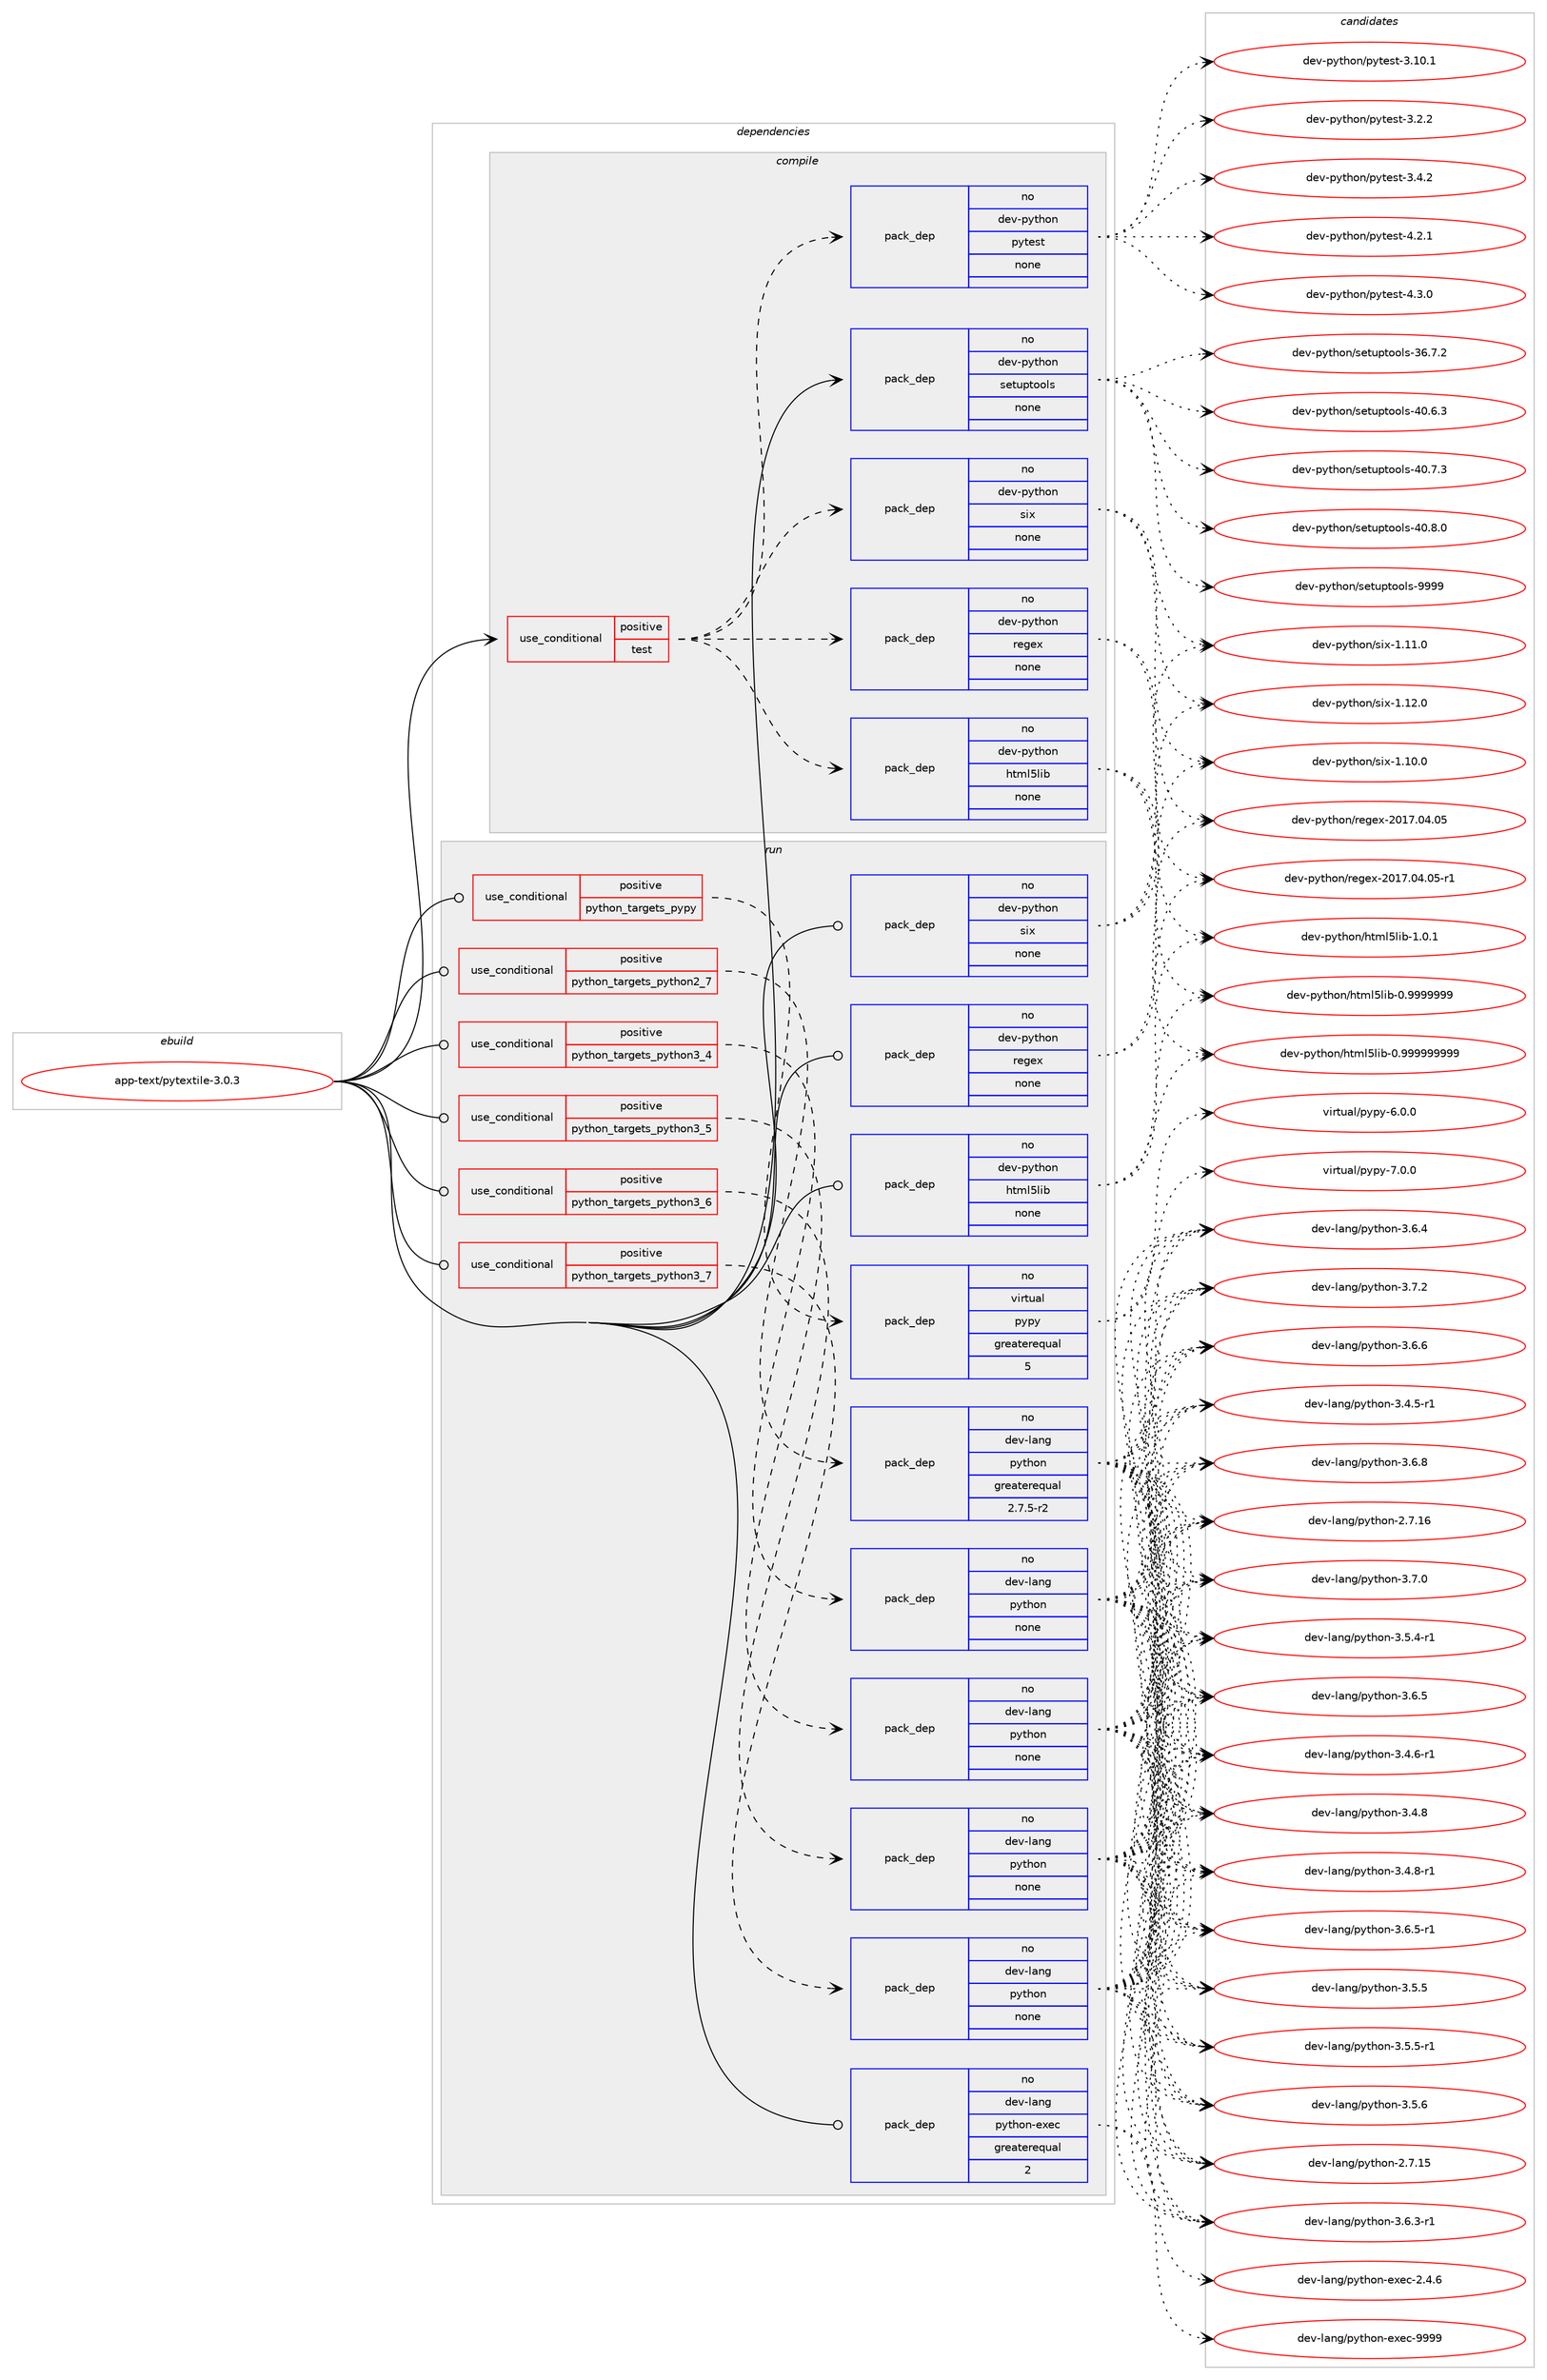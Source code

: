 digraph prolog {

# *************
# Graph options
# *************

newrank=true;
concentrate=true;
compound=true;
graph [rankdir=LR,fontname=Helvetica,fontsize=10,ranksep=1.5];#, ranksep=2.5, nodesep=0.2];
edge  [arrowhead=vee];
node  [fontname=Helvetica,fontsize=10];

# **********
# The ebuild
# **********

subgraph cluster_leftcol {
color=gray;
rank=same;
label=<<i>ebuild</i>>;
id [label="app-text/pytextile-3.0.3", color=red, width=4, href="../app-text/pytextile-3.0.3.svg"];
}

# ****************
# The dependencies
# ****************

subgraph cluster_midcol {
color=gray;
label=<<i>dependencies</i>>;
subgraph cluster_compile {
fillcolor="#eeeeee";
style=filled;
label=<<i>compile</i>>;
subgraph cond355951 {
dependency1311940 [label=<<TABLE BORDER="0" CELLBORDER="1" CELLSPACING="0" CELLPADDING="4"><TR><TD ROWSPAN="3" CELLPADDING="10">use_conditional</TD></TR><TR><TD>positive</TD></TR><TR><TD>test</TD></TR></TABLE>>, shape=none, color=red];
subgraph pack935441 {
dependency1311941 [label=<<TABLE BORDER="0" CELLBORDER="1" CELLSPACING="0" CELLPADDING="4" WIDTH="220"><TR><TD ROWSPAN="6" CELLPADDING="30">pack_dep</TD></TR><TR><TD WIDTH="110">no</TD></TR><TR><TD>dev-python</TD></TR><TR><TD>html5lib</TD></TR><TR><TD>none</TD></TR><TR><TD></TD></TR></TABLE>>, shape=none, color=blue];
}
dependency1311940:e -> dependency1311941:w [weight=20,style="dashed",arrowhead="vee"];
subgraph pack935442 {
dependency1311942 [label=<<TABLE BORDER="0" CELLBORDER="1" CELLSPACING="0" CELLPADDING="4" WIDTH="220"><TR><TD ROWSPAN="6" CELLPADDING="30">pack_dep</TD></TR><TR><TD WIDTH="110">no</TD></TR><TR><TD>dev-python</TD></TR><TR><TD>regex</TD></TR><TR><TD>none</TD></TR><TR><TD></TD></TR></TABLE>>, shape=none, color=blue];
}
dependency1311940:e -> dependency1311942:w [weight=20,style="dashed",arrowhead="vee"];
subgraph pack935443 {
dependency1311943 [label=<<TABLE BORDER="0" CELLBORDER="1" CELLSPACING="0" CELLPADDING="4" WIDTH="220"><TR><TD ROWSPAN="6" CELLPADDING="30">pack_dep</TD></TR><TR><TD WIDTH="110">no</TD></TR><TR><TD>dev-python</TD></TR><TR><TD>six</TD></TR><TR><TD>none</TD></TR><TR><TD></TD></TR></TABLE>>, shape=none, color=blue];
}
dependency1311940:e -> dependency1311943:w [weight=20,style="dashed",arrowhead="vee"];
subgraph pack935444 {
dependency1311944 [label=<<TABLE BORDER="0" CELLBORDER="1" CELLSPACING="0" CELLPADDING="4" WIDTH="220"><TR><TD ROWSPAN="6" CELLPADDING="30">pack_dep</TD></TR><TR><TD WIDTH="110">no</TD></TR><TR><TD>dev-python</TD></TR><TR><TD>pytest</TD></TR><TR><TD>none</TD></TR><TR><TD></TD></TR></TABLE>>, shape=none, color=blue];
}
dependency1311940:e -> dependency1311944:w [weight=20,style="dashed",arrowhead="vee"];
}
id:e -> dependency1311940:w [weight=20,style="solid",arrowhead="vee"];
subgraph pack935445 {
dependency1311945 [label=<<TABLE BORDER="0" CELLBORDER="1" CELLSPACING="0" CELLPADDING="4" WIDTH="220"><TR><TD ROWSPAN="6" CELLPADDING="30">pack_dep</TD></TR><TR><TD WIDTH="110">no</TD></TR><TR><TD>dev-python</TD></TR><TR><TD>setuptools</TD></TR><TR><TD>none</TD></TR><TR><TD></TD></TR></TABLE>>, shape=none, color=blue];
}
id:e -> dependency1311945:w [weight=20,style="solid",arrowhead="vee"];
}
subgraph cluster_compileandrun {
fillcolor="#eeeeee";
style=filled;
label=<<i>compile and run</i>>;
}
subgraph cluster_run {
fillcolor="#eeeeee";
style=filled;
label=<<i>run</i>>;
subgraph cond355952 {
dependency1311946 [label=<<TABLE BORDER="0" CELLBORDER="1" CELLSPACING="0" CELLPADDING="4"><TR><TD ROWSPAN="3" CELLPADDING="10">use_conditional</TD></TR><TR><TD>positive</TD></TR><TR><TD>python_targets_pypy</TD></TR></TABLE>>, shape=none, color=red];
subgraph pack935446 {
dependency1311947 [label=<<TABLE BORDER="0" CELLBORDER="1" CELLSPACING="0" CELLPADDING="4" WIDTH="220"><TR><TD ROWSPAN="6" CELLPADDING="30">pack_dep</TD></TR><TR><TD WIDTH="110">no</TD></TR><TR><TD>virtual</TD></TR><TR><TD>pypy</TD></TR><TR><TD>greaterequal</TD></TR><TR><TD>5</TD></TR></TABLE>>, shape=none, color=blue];
}
dependency1311946:e -> dependency1311947:w [weight=20,style="dashed",arrowhead="vee"];
}
id:e -> dependency1311946:w [weight=20,style="solid",arrowhead="odot"];
subgraph cond355953 {
dependency1311948 [label=<<TABLE BORDER="0" CELLBORDER="1" CELLSPACING="0" CELLPADDING="4"><TR><TD ROWSPAN="3" CELLPADDING="10">use_conditional</TD></TR><TR><TD>positive</TD></TR><TR><TD>python_targets_python2_7</TD></TR></TABLE>>, shape=none, color=red];
subgraph pack935447 {
dependency1311949 [label=<<TABLE BORDER="0" CELLBORDER="1" CELLSPACING="0" CELLPADDING="4" WIDTH="220"><TR><TD ROWSPAN="6" CELLPADDING="30">pack_dep</TD></TR><TR><TD WIDTH="110">no</TD></TR><TR><TD>dev-lang</TD></TR><TR><TD>python</TD></TR><TR><TD>greaterequal</TD></TR><TR><TD>2.7.5-r2</TD></TR></TABLE>>, shape=none, color=blue];
}
dependency1311948:e -> dependency1311949:w [weight=20,style="dashed",arrowhead="vee"];
}
id:e -> dependency1311948:w [weight=20,style="solid",arrowhead="odot"];
subgraph cond355954 {
dependency1311950 [label=<<TABLE BORDER="0" CELLBORDER="1" CELLSPACING="0" CELLPADDING="4"><TR><TD ROWSPAN="3" CELLPADDING="10">use_conditional</TD></TR><TR><TD>positive</TD></TR><TR><TD>python_targets_python3_4</TD></TR></TABLE>>, shape=none, color=red];
subgraph pack935448 {
dependency1311951 [label=<<TABLE BORDER="0" CELLBORDER="1" CELLSPACING="0" CELLPADDING="4" WIDTH="220"><TR><TD ROWSPAN="6" CELLPADDING="30">pack_dep</TD></TR><TR><TD WIDTH="110">no</TD></TR><TR><TD>dev-lang</TD></TR><TR><TD>python</TD></TR><TR><TD>none</TD></TR><TR><TD></TD></TR></TABLE>>, shape=none, color=blue];
}
dependency1311950:e -> dependency1311951:w [weight=20,style="dashed",arrowhead="vee"];
}
id:e -> dependency1311950:w [weight=20,style="solid",arrowhead="odot"];
subgraph cond355955 {
dependency1311952 [label=<<TABLE BORDER="0" CELLBORDER="1" CELLSPACING="0" CELLPADDING="4"><TR><TD ROWSPAN="3" CELLPADDING="10">use_conditional</TD></TR><TR><TD>positive</TD></TR><TR><TD>python_targets_python3_5</TD></TR></TABLE>>, shape=none, color=red];
subgraph pack935449 {
dependency1311953 [label=<<TABLE BORDER="0" CELLBORDER="1" CELLSPACING="0" CELLPADDING="4" WIDTH="220"><TR><TD ROWSPAN="6" CELLPADDING="30">pack_dep</TD></TR><TR><TD WIDTH="110">no</TD></TR><TR><TD>dev-lang</TD></TR><TR><TD>python</TD></TR><TR><TD>none</TD></TR><TR><TD></TD></TR></TABLE>>, shape=none, color=blue];
}
dependency1311952:e -> dependency1311953:w [weight=20,style="dashed",arrowhead="vee"];
}
id:e -> dependency1311952:w [weight=20,style="solid",arrowhead="odot"];
subgraph cond355956 {
dependency1311954 [label=<<TABLE BORDER="0" CELLBORDER="1" CELLSPACING="0" CELLPADDING="4"><TR><TD ROWSPAN="3" CELLPADDING="10">use_conditional</TD></TR><TR><TD>positive</TD></TR><TR><TD>python_targets_python3_6</TD></TR></TABLE>>, shape=none, color=red];
subgraph pack935450 {
dependency1311955 [label=<<TABLE BORDER="0" CELLBORDER="1" CELLSPACING="0" CELLPADDING="4" WIDTH="220"><TR><TD ROWSPAN="6" CELLPADDING="30">pack_dep</TD></TR><TR><TD WIDTH="110">no</TD></TR><TR><TD>dev-lang</TD></TR><TR><TD>python</TD></TR><TR><TD>none</TD></TR><TR><TD></TD></TR></TABLE>>, shape=none, color=blue];
}
dependency1311954:e -> dependency1311955:w [weight=20,style="dashed",arrowhead="vee"];
}
id:e -> dependency1311954:w [weight=20,style="solid",arrowhead="odot"];
subgraph cond355957 {
dependency1311956 [label=<<TABLE BORDER="0" CELLBORDER="1" CELLSPACING="0" CELLPADDING="4"><TR><TD ROWSPAN="3" CELLPADDING="10">use_conditional</TD></TR><TR><TD>positive</TD></TR><TR><TD>python_targets_python3_7</TD></TR></TABLE>>, shape=none, color=red];
subgraph pack935451 {
dependency1311957 [label=<<TABLE BORDER="0" CELLBORDER="1" CELLSPACING="0" CELLPADDING="4" WIDTH="220"><TR><TD ROWSPAN="6" CELLPADDING="30">pack_dep</TD></TR><TR><TD WIDTH="110">no</TD></TR><TR><TD>dev-lang</TD></TR><TR><TD>python</TD></TR><TR><TD>none</TD></TR><TR><TD></TD></TR></TABLE>>, shape=none, color=blue];
}
dependency1311956:e -> dependency1311957:w [weight=20,style="dashed",arrowhead="vee"];
}
id:e -> dependency1311956:w [weight=20,style="solid",arrowhead="odot"];
subgraph pack935452 {
dependency1311958 [label=<<TABLE BORDER="0" CELLBORDER="1" CELLSPACING="0" CELLPADDING="4" WIDTH="220"><TR><TD ROWSPAN="6" CELLPADDING="30">pack_dep</TD></TR><TR><TD WIDTH="110">no</TD></TR><TR><TD>dev-lang</TD></TR><TR><TD>python-exec</TD></TR><TR><TD>greaterequal</TD></TR><TR><TD>2</TD></TR></TABLE>>, shape=none, color=blue];
}
id:e -> dependency1311958:w [weight=20,style="solid",arrowhead="odot"];
subgraph pack935453 {
dependency1311959 [label=<<TABLE BORDER="0" CELLBORDER="1" CELLSPACING="0" CELLPADDING="4" WIDTH="220"><TR><TD ROWSPAN="6" CELLPADDING="30">pack_dep</TD></TR><TR><TD WIDTH="110">no</TD></TR><TR><TD>dev-python</TD></TR><TR><TD>html5lib</TD></TR><TR><TD>none</TD></TR><TR><TD></TD></TR></TABLE>>, shape=none, color=blue];
}
id:e -> dependency1311959:w [weight=20,style="solid",arrowhead="odot"];
subgraph pack935454 {
dependency1311960 [label=<<TABLE BORDER="0" CELLBORDER="1" CELLSPACING="0" CELLPADDING="4" WIDTH="220"><TR><TD ROWSPAN="6" CELLPADDING="30">pack_dep</TD></TR><TR><TD WIDTH="110">no</TD></TR><TR><TD>dev-python</TD></TR><TR><TD>regex</TD></TR><TR><TD>none</TD></TR><TR><TD></TD></TR></TABLE>>, shape=none, color=blue];
}
id:e -> dependency1311960:w [weight=20,style="solid",arrowhead="odot"];
subgraph pack935455 {
dependency1311961 [label=<<TABLE BORDER="0" CELLBORDER="1" CELLSPACING="0" CELLPADDING="4" WIDTH="220"><TR><TD ROWSPAN="6" CELLPADDING="30">pack_dep</TD></TR><TR><TD WIDTH="110">no</TD></TR><TR><TD>dev-python</TD></TR><TR><TD>six</TD></TR><TR><TD>none</TD></TR><TR><TD></TD></TR></TABLE>>, shape=none, color=blue];
}
id:e -> dependency1311961:w [weight=20,style="solid",arrowhead="odot"];
}
}

# **************
# The candidates
# **************

subgraph cluster_choices {
rank=same;
color=gray;
label=<<i>candidates</i>>;

subgraph choice935441 {
color=black;
nodesep=1;
choice1001011184511212111610411111047104116109108531081059845484657575757575757 [label="dev-python/html5lib-0.9999999", color=red, width=4,href="../dev-python/html5lib-0.9999999.svg"];
choice10010111845112121116104111110471041161091085310810598454846575757575757575757 [label="dev-python/html5lib-0.999999999", color=red, width=4,href="../dev-python/html5lib-0.999999999.svg"];
choice10010111845112121116104111110471041161091085310810598454946484649 [label="dev-python/html5lib-1.0.1", color=red, width=4,href="../dev-python/html5lib-1.0.1.svg"];
dependency1311941:e -> choice1001011184511212111610411111047104116109108531081059845484657575757575757:w [style=dotted,weight="100"];
dependency1311941:e -> choice10010111845112121116104111110471041161091085310810598454846575757575757575757:w [style=dotted,weight="100"];
dependency1311941:e -> choice10010111845112121116104111110471041161091085310810598454946484649:w [style=dotted,weight="100"];
}
subgraph choice935442 {
color=black;
nodesep=1;
choice10010111845112121116104111110471141011031011204550484955464852464853 [label="dev-python/regex-2017.04.05", color=red, width=4,href="../dev-python/regex-2017.04.05.svg"];
choice100101118451121211161041111104711410110310112045504849554648524648534511449 [label="dev-python/regex-2017.04.05-r1", color=red, width=4,href="../dev-python/regex-2017.04.05-r1.svg"];
dependency1311942:e -> choice10010111845112121116104111110471141011031011204550484955464852464853:w [style=dotted,weight="100"];
dependency1311942:e -> choice100101118451121211161041111104711410110310112045504849554648524648534511449:w [style=dotted,weight="100"];
}
subgraph choice935443 {
color=black;
nodesep=1;
choice100101118451121211161041111104711510512045494649484648 [label="dev-python/six-1.10.0", color=red, width=4,href="../dev-python/six-1.10.0.svg"];
choice100101118451121211161041111104711510512045494649494648 [label="dev-python/six-1.11.0", color=red, width=4,href="../dev-python/six-1.11.0.svg"];
choice100101118451121211161041111104711510512045494649504648 [label="dev-python/six-1.12.0", color=red, width=4,href="../dev-python/six-1.12.0.svg"];
dependency1311943:e -> choice100101118451121211161041111104711510512045494649484648:w [style=dotted,weight="100"];
dependency1311943:e -> choice100101118451121211161041111104711510512045494649494648:w [style=dotted,weight="100"];
dependency1311943:e -> choice100101118451121211161041111104711510512045494649504648:w [style=dotted,weight="100"];
}
subgraph choice935444 {
color=black;
nodesep=1;
choice100101118451121211161041111104711212111610111511645514649484649 [label="dev-python/pytest-3.10.1", color=red, width=4,href="../dev-python/pytest-3.10.1.svg"];
choice1001011184511212111610411111047112121116101115116455146504650 [label="dev-python/pytest-3.2.2", color=red, width=4,href="../dev-python/pytest-3.2.2.svg"];
choice1001011184511212111610411111047112121116101115116455146524650 [label="dev-python/pytest-3.4.2", color=red, width=4,href="../dev-python/pytest-3.4.2.svg"];
choice1001011184511212111610411111047112121116101115116455246504649 [label="dev-python/pytest-4.2.1", color=red, width=4,href="../dev-python/pytest-4.2.1.svg"];
choice1001011184511212111610411111047112121116101115116455246514648 [label="dev-python/pytest-4.3.0", color=red, width=4,href="../dev-python/pytest-4.3.0.svg"];
dependency1311944:e -> choice100101118451121211161041111104711212111610111511645514649484649:w [style=dotted,weight="100"];
dependency1311944:e -> choice1001011184511212111610411111047112121116101115116455146504650:w [style=dotted,weight="100"];
dependency1311944:e -> choice1001011184511212111610411111047112121116101115116455146524650:w [style=dotted,weight="100"];
dependency1311944:e -> choice1001011184511212111610411111047112121116101115116455246504649:w [style=dotted,weight="100"];
dependency1311944:e -> choice1001011184511212111610411111047112121116101115116455246514648:w [style=dotted,weight="100"];
}
subgraph choice935445 {
color=black;
nodesep=1;
choice100101118451121211161041111104711510111611711211611111110811545515446554650 [label="dev-python/setuptools-36.7.2", color=red, width=4,href="../dev-python/setuptools-36.7.2.svg"];
choice100101118451121211161041111104711510111611711211611111110811545524846544651 [label="dev-python/setuptools-40.6.3", color=red, width=4,href="../dev-python/setuptools-40.6.3.svg"];
choice100101118451121211161041111104711510111611711211611111110811545524846554651 [label="dev-python/setuptools-40.7.3", color=red, width=4,href="../dev-python/setuptools-40.7.3.svg"];
choice100101118451121211161041111104711510111611711211611111110811545524846564648 [label="dev-python/setuptools-40.8.0", color=red, width=4,href="../dev-python/setuptools-40.8.0.svg"];
choice10010111845112121116104111110471151011161171121161111111081154557575757 [label="dev-python/setuptools-9999", color=red, width=4,href="../dev-python/setuptools-9999.svg"];
dependency1311945:e -> choice100101118451121211161041111104711510111611711211611111110811545515446554650:w [style=dotted,weight="100"];
dependency1311945:e -> choice100101118451121211161041111104711510111611711211611111110811545524846544651:w [style=dotted,weight="100"];
dependency1311945:e -> choice100101118451121211161041111104711510111611711211611111110811545524846554651:w [style=dotted,weight="100"];
dependency1311945:e -> choice100101118451121211161041111104711510111611711211611111110811545524846564648:w [style=dotted,weight="100"];
dependency1311945:e -> choice10010111845112121116104111110471151011161171121161111111081154557575757:w [style=dotted,weight="100"];
}
subgraph choice935446 {
color=black;
nodesep=1;
choice1181051141161179710847112121112121455446484648 [label="virtual/pypy-6.0.0", color=red, width=4,href="../virtual/pypy-6.0.0.svg"];
choice1181051141161179710847112121112121455546484648 [label="virtual/pypy-7.0.0", color=red, width=4,href="../virtual/pypy-7.0.0.svg"];
dependency1311947:e -> choice1181051141161179710847112121112121455446484648:w [style=dotted,weight="100"];
dependency1311947:e -> choice1181051141161179710847112121112121455546484648:w [style=dotted,weight="100"];
}
subgraph choice935447 {
color=black;
nodesep=1;
choice10010111845108971101034711212111610411111045504655464953 [label="dev-lang/python-2.7.15", color=red, width=4,href="../dev-lang/python-2.7.15.svg"];
choice10010111845108971101034711212111610411111045504655464954 [label="dev-lang/python-2.7.16", color=red, width=4,href="../dev-lang/python-2.7.16.svg"];
choice1001011184510897110103471121211161041111104551465246534511449 [label="dev-lang/python-3.4.5-r1", color=red, width=4,href="../dev-lang/python-3.4.5-r1.svg"];
choice1001011184510897110103471121211161041111104551465246544511449 [label="dev-lang/python-3.4.6-r1", color=red, width=4,href="../dev-lang/python-3.4.6-r1.svg"];
choice100101118451089711010347112121116104111110455146524656 [label="dev-lang/python-3.4.8", color=red, width=4,href="../dev-lang/python-3.4.8.svg"];
choice1001011184510897110103471121211161041111104551465246564511449 [label="dev-lang/python-3.4.8-r1", color=red, width=4,href="../dev-lang/python-3.4.8-r1.svg"];
choice1001011184510897110103471121211161041111104551465346524511449 [label="dev-lang/python-3.5.4-r1", color=red, width=4,href="../dev-lang/python-3.5.4-r1.svg"];
choice100101118451089711010347112121116104111110455146534653 [label="dev-lang/python-3.5.5", color=red, width=4,href="../dev-lang/python-3.5.5.svg"];
choice1001011184510897110103471121211161041111104551465346534511449 [label="dev-lang/python-3.5.5-r1", color=red, width=4,href="../dev-lang/python-3.5.5-r1.svg"];
choice100101118451089711010347112121116104111110455146534654 [label="dev-lang/python-3.5.6", color=red, width=4,href="../dev-lang/python-3.5.6.svg"];
choice1001011184510897110103471121211161041111104551465446514511449 [label="dev-lang/python-3.6.3-r1", color=red, width=4,href="../dev-lang/python-3.6.3-r1.svg"];
choice100101118451089711010347112121116104111110455146544652 [label="dev-lang/python-3.6.4", color=red, width=4,href="../dev-lang/python-3.6.4.svg"];
choice100101118451089711010347112121116104111110455146544653 [label="dev-lang/python-3.6.5", color=red, width=4,href="../dev-lang/python-3.6.5.svg"];
choice1001011184510897110103471121211161041111104551465446534511449 [label="dev-lang/python-3.6.5-r1", color=red, width=4,href="../dev-lang/python-3.6.5-r1.svg"];
choice100101118451089711010347112121116104111110455146544654 [label="dev-lang/python-3.6.6", color=red, width=4,href="../dev-lang/python-3.6.6.svg"];
choice100101118451089711010347112121116104111110455146544656 [label="dev-lang/python-3.6.8", color=red, width=4,href="../dev-lang/python-3.6.8.svg"];
choice100101118451089711010347112121116104111110455146554648 [label="dev-lang/python-3.7.0", color=red, width=4,href="../dev-lang/python-3.7.0.svg"];
choice100101118451089711010347112121116104111110455146554650 [label="dev-lang/python-3.7.2", color=red, width=4,href="../dev-lang/python-3.7.2.svg"];
dependency1311949:e -> choice10010111845108971101034711212111610411111045504655464953:w [style=dotted,weight="100"];
dependency1311949:e -> choice10010111845108971101034711212111610411111045504655464954:w [style=dotted,weight="100"];
dependency1311949:e -> choice1001011184510897110103471121211161041111104551465246534511449:w [style=dotted,weight="100"];
dependency1311949:e -> choice1001011184510897110103471121211161041111104551465246544511449:w [style=dotted,weight="100"];
dependency1311949:e -> choice100101118451089711010347112121116104111110455146524656:w [style=dotted,weight="100"];
dependency1311949:e -> choice1001011184510897110103471121211161041111104551465246564511449:w [style=dotted,weight="100"];
dependency1311949:e -> choice1001011184510897110103471121211161041111104551465346524511449:w [style=dotted,weight="100"];
dependency1311949:e -> choice100101118451089711010347112121116104111110455146534653:w [style=dotted,weight="100"];
dependency1311949:e -> choice1001011184510897110103471121211161041111104551465346534511449:w [style=dotted,weight="100"];
dependency1311949:e -> choice100101118451089711010347112121116104111110455146534654:w [style=dotted,weight="100"];
dependency1311949:e -> choice1001011184510897110103471121211161041111104551465446514511449:w [style=dotted,weight="100"];
dependency1311949:e -> choice100101118451089711010347112121116104111110455146544652:w [style=dotted,weight="100"];
dependency1311949:e -> choice100101118451089711010347112121116104111110455146544653:w [style=dotted,weight="100"];
dependency1311949:e -> choice1001011184510897110103471121211161041111104551465446534511449:w [style=dotted,weight="100"];
dependency1311949:e -> choice100101118451089711010347112121116104111110455146544654:w [style=dotted,weight="100"];
dependency1311949:e -> choice100101118451089711010347112121116104111110455146544656:w [style=dotted,weight="100"];
dependency1311949:e -> choice100101118451089711010347112121116104111110455146554648:w [style=dotted,weight="100"];
dependency1311949:e -> choice100101118451089711010347112121116104111110455146554650:w [style=dotted,weight="100"];
}
subgraph choice935448 {
color=black;
nodesep=1;
choice10010111845108971101034711212111610411111045504655464953 [label="dev-lang/python-2.7.15", color=red, width=4,href="../dev-lang/python-2.7.15.svg"];
choice10010111845108971101034711212111610411111045504655464954 [label="dev-lang/python-2.7.16", color=red, width=4,href="../dev-lang/python-2.7.16.svg"];
choice1001011184510897110103471121211161041111104551465246534511449 [label="dev-lang/python-3.4.5-r1", color=red, width=4,href="../dev-lang/python-3.4.5-r1.svg"];
choice1001011184510897110103471121211161041111104551465246544511449 [label="dev-lang/python-3.4.6-r1", color=red, width=4,href="../dev-lang/python-3.4.6-r1.svg"];
choice100101118451089711010347112121116104111110455146524656 [label="dev-lang/python-3.4.8", color=red, width=4,href="../dev-lang/python-3.4.8.svg"];
choice1001011184510897110103471121211161041111104551465246564511449 [label="dev-lang/python-3.4.8-r1", color=red, width=4,href="../dev-lang/python-3.4.8-r1.svg"];
choice1001011184510897110103471121211161041111104551465346524511449 [label="dev-lang/python-3.5.4-r1", color=red, width=4,href="../dev-lang/python-3.5.4-r1.svg"];
choice100101118451089711010347112121116104111110455146534653 [label="dev-lang/python-3.5.5", color=red, width=4,href="../dev-lang/python-3.5.5.svg"];
choice1001011184510897110103471121211161041111104551465346534511449 [label="dev-lang/python-3.5.5-r1", color=red, width=4,href="../dev-lang/python-3.5.5-r1.svg"];
choice100101118451089711010347112121116104111110455146534654 [label="dev-lang/python-3.5.6", color=red, width=4,href="../dev-lang/python-3.5.6.svg"];
choice1001011184510897110103471121211161041111104551465446514511449 [label="dev-lang/python-3.6.3-r1", color=red, width=4,href="../dev-lang/python-3.6.3-r1.svg"];
choice100101118451089711010347112121116104111110455146544652 [label="dev-lang/python-3.6.4", color=red, width=4,href="../dev-lang/python-3.6.4.svg"];
choice100101118451089711010347112121116104111110455146544653 [label="dev-lang/python-3.6.5", color=red, width=4,href="../dev-lang/python-3.6.5.svg"];
choice1001011184510897110103471121211161041111104551465446534511449 [label="dev-lang/python-3.6.5-r1", color=red, width=4,href="../dev-lang/python-3.6.5-r1.svg"];
choice100101118451089711010347112121116104111110455146544654 [label="dev-lang/python-3.6.6", color=red, width=4,href="../dev-lang/python-3.6.6.svg"];
choice100101118451089711010347112121116104111110455146544656 [label="dev-lang/python-3.6.8", color=red, width=4,href="../dev-lang/python-3.6.8.svg"];
choice100101118451089711010347112121116104111110455146554648 [label="dev-lang/python-3.7.0", color=red, width=4,href="../dev-lang/python-3.7.0.svg"];
choice100101118451089711010347112121116104111110455146554650 [label="dev-lang/python-3.7.2", color=red, width=4,href="../dev-lang/python-3.7.2.svg"];
dependency1311951:e -> choice10010111845108971101034711212111610411111045504655464953:w [style=dotted,weight="100"];
dependency1311951:e -> choice10010111845108971101034711212111610411111045504655464954:w [style=dotted,weight="100"];
dependency1311951:e -> choice1001011184510897110103471121211161041111104551465246534511449:w [style=dotted,weight="100"];
dependency1311951:e -> choice1001011184510897110103471121211161041111104551465246544511449:w [style=dotted,weight="100"];
dependency1311951:e -> choice100101118451089711010347112121116104111110455146524656:w [style=dotted,weight="100"];
dependency1311951:e -> choice1001011184510897110103471121211161041111104551465246564511449:w [style=dotted,weight="100"];
dependency1311951:e -> choice1001011184510897110103471121211161041111104551465346524511449:w [style=dotted,weight="100"];
dependency1311951:e -> choice100101118451089711010347112121116104111110455146534653:w [style=dotted,weight="100"];
dependency1311951:e -> choice1001011184510897110103471121211161041111104551465346534511449:w [style=dotted,weight="100"];
dependency1311951:e -> choice100101118451089711010347112121116104111110455146534654:w [style=dotted,weight="100"];
dependency1311951:e -> choice1001011184510897110103471121211161041111104551465446514511449:w [style=dotted,weight="100"];
dependency1311951:e -> choice100101118451089711010347112121116104111110455146544652:w [style=dotted,weight="100"];
dependency1311951:e -> choice100101118451089711010347112121116104111110455146544653:w [style=dotted,weight="100"];
dependency1311951:e -> choice1001011184510897110103471121211161041111104551465446534511449:w [style=dotted,weight="100"];
dependency1311951:e -> choice100101118451089711010347112121116104111110455146544654:w [style=dotted,weight="100"];
dependency1311951:e -> choice100101118451089711010347112121116104111110455146544656:w [style=dotted,weight="100"];
dependency1311951:e -> choice100101118451089711010347112121116104111110455146554648:w [style=dotted,weight="100"];
dependency1311951:e -> choice100101118451089711010347112121116104111110455146554650:w [style=dotted,weight="100"];
}
subgraph choice935449 {
color=black;
nodesep=1;
choice10010111845108971101034711212111610411111045504655464953 [label="dev-lang/python-2.7.15", color=red, width=4,href="../dev-lang/python-2.7.15.svg"];
choice10010111845108971101034711212111610411111045504655464954 [label="dev-lang/python-2.7.16", color=red, width=4,href="../dev-lang/python-2.7.16.svg"];
choice1001011184510897110103471121211161041111104551465246534511449 [label="dev-lang/python-3.4.5-r1", color=red, width=4,href="../dev-lang/python-3.4.5-r1.svg"];
choice1001011184510897110103471121211161041111104551465246544511449 [label="dev-lang/python-3.4.6-r1", color=red, width=4,href="../dev-lang/python-3.4.6-r1.svg"];
choice100101118451089711010347112121116104111110455146524656 [label="dev-lang/python-3.4.8", color=red, width=4,href="../dev-lang/python-3.4.8.svg"];
choice1001011184510897110103471121211161041111104551465246564511449 [label="dev-lang/python-3.4.8-r1", color=red, width=4,href="../dev-lang/python-3.4.8-r1.svg"];
choice1001011184510897110103471121211161041111104551465346524511449 [label="dev-lang/python-3.5.4-r1", color=red, width=4,href="../dev-lang/python-3.5.4-r1.svg"];
choice100101118451089711010347112121116104111110455146534653 [label="dev-lang/python-3.5.5", color=red, width=4,href="../dev-lang/python-3.5.5.svg"];
choice1001011184510897110103471121211161041111104551465346534511449 [label="dev-lang/python-3.5.5-r1", color=red, width=4,href="../dev-lang/python-3.5.5-r1.svg"];
choice100101118451089711010347112121116104111110455146534654 [label="dev-lang/python-3.5.6", color=red, width=4,href="../dev-lang/python-3.5.6.svg"];
choice1001011184510897110103471121211161041111104551465446514511449 [label="dev-lang/python-3.6.3-r1", color=red, width=4,href="../dev-lang/python-3.6.3-r1.svg"];
choice100101118451089711010347112121116104111110455146544652 [label="dev-lang/python-3.6.4", color=red, width=4,href="../dev-lang/python-3.6.4.svg"];
choice100101118451089711010347112121116104111110455146544653 [label="dev-lang/python-3.6.5", color=red, width=4,href="../dev-lang/python-3.6.5.svg"];
choice1001011184510897110103471121211161041111104551465446534511449 [label="dev-lang/python-3.6.5-r1", color=red, width=4,href="../dev-lang/python-3.6.5-r1.svg"];
choice100101118451089711010347112121116104111110455146544654 [label="dev-lang/python-3.6.6", color=red, width=4,href="../dev-lang/python-3.6.6.svg"];
choice100101118451089711010347112121116104111110455146544656 [label="dev-lang/python-3.6.8", color=red, width=4,href="../dev-lang/python-3.6.8.svg"];
choice100101118451089711010347112121116104111110455146554648 [label="dev-lang/python-3.7.0", color=red, width=4,href="../dev-lang/python-3.7.0.svg"];
choice100101118451089711010347112121116104111110455146554650 [label="dev-lang/python-3.7.2", color=red, width=4,href="../dev-lang/python-3.7.2.svg"];
dependency1311953:e -> choice10010111845108971101034711212111610411111045504655464953:w [style=dotted,weight="100"];
dependency1311953:e -> choice10010111845108971101034711212111610411111045504655464954:w [style=dotted,weight="100"];
dependency1311953:e -> choice1001011184510897110103471121211161041111104551465246534511449:w [style=dotted,weight="100"];
dependency1311953:e -> choice1001011184510897110103471121211161041111104551465246544511449:w [style=dotted,weight="100"];
dependency1311953:e -> choice100101118451089711010347112121116104111110455146524656:w [style=dotted,weight="100"];
dependency1311953:e -> choice1001011184510897110103471121211161041111104551465246564511449:w [style=dotted,weight="100"];
dependency1311953:e -> choice1001011184510897110103471121211161041111104551465346524511449:w [style=dotted,weight="100"];
dependency1311953:e -> choice100101118451089711010347112121116104111110455146534653:w [style=dotted,weight="100"];
dependency1311953:e -> choice1001011184510897110103471121211161041111104551465346534511449:w [style=dotted,weight="100"];
dependency1311953:e -> choice100101118451089711010347112121116104111110455146534654:w [style=dotted,weight="100"];
dependency1311953:e -> choice1001011184510897110103471121211161041111104551465446514511449:w [style=dotted,weight="100"];
dependency1311953:e -> choice100101118451089711010347112121116104111110455146544652:w [style=dotted,weight="100"];
dependency1311953:e -> choice100101118451089711010347112121116104111110455146544653:w [style=dotted,weight="100"];
dependency1311953:e -> choice1001011184510897110103471121211161041111104551465446534511449:w [style=dotted,weight="100"];
dependency1311953:e -> choice100101118451089711010347112121116104111110455146544654:w [style=dotted,weight="100"];
dependency1311953:e -> choice100101118451089711010347112121116104111110455146544656:w [style=dotted,weight="100"];
dependency1311953:e -> choice100101118451089711010347112121116104111110455146554648:w [style=dotted,weight="100"];
dependency1311953:e -> choice100101118451089711010347112121116104111110455146554650:w [style=dotted,weight="100"];
}
subgraph choice935450 {
color=black;
nodesep=1;
choice10010111845108971101034711212111610411111045504655464953 [label="dev-lang/python-2.7.15", color=red, width=4,href="../dev-lang/python-2.7.15.svg"];
choice10010111845108971101034711212111610411111045504655464954 [label="dev-lang/python-2.7.16", color=red, width=4,href="../dev-lang/python-2.7.16.svg"];
choice1001011184510897110103471121211161041111104551465246534511449 [label="dev-lang/python-3.4.5-r1", color=red, width=4,href="../dev-lang/python-3.4.5-r1.svg"];
choice1001011184510897110103471121211161041111104551465246544511449 [label="dev-lang/python-3.4.6-r1", color=red, width=4,href="../dev-lang/python-3.4.6-r1.svg"];
choice100101118451089711010347112121116104111110455146524656 [label="dev-lang/python-3.4.8", color=red, width=4,href="../dev-lang/python-3.4.8.svg"];
choice1001011184510897110103471121211161041111104551465246564511449 [label="dev-lang/python-3.4.8-r1", color=red, width=4,href="../dev-lang/python-3.4.8-r1.svg"];
choice1001011184510897110103471121211161041111104551465346524511449 [label="dev-lang/python-3.5.4-r1", color=red, width=4,href="../dev-lang/python-3.5.4-r1.svg"];
choice100101118451089711010347112121116104111110455146534653 [label="dev-lang/python-3.5.5", color=red, width=4,href="../dev-lang/python-3.5.5.svg"];
choice1001011184510897110103471121211161041111104551465346534511449 [label="dev-lang/python-3.5.5-r1", color=red, width=4,href="../dev-lang/python-3.5.5-r1.svg"];
choice100101118451089711010347112121116104111110455146534654 [label="dev-lang/python-3.5.6", color=red, width=4,href="../dev-lang/python-3.5.6.svg"];
choice1001011184510897110103471121211161041111104551465446514511449 [label="dev-lang/python-3.6.3-r1", color=red, width=4,href="../dev-lang/python-3.6.3-r1.svg"];
choice100101118451089711010347112121116104111110455146544652 [label="dev-lang/python-3.6.4", color=red, width=4,href="../dev-lang/python-3.6.4.svg"];
choice100101118451089711010347112121116104111110455146544653 [label="dev-lang/python-3.6.5", color=red, width=4,href="../dev-lang/python-3.6.5.svg"];
choice1001011184510897110103471121211161041111104551465446534511449 [label="dev-lang/python-3.6.5-r1", color=red, width=4,href="../dev-lang/python-3.6.5-r1.svg"];
choice100101118451089711010347112121116104111110455146544654 [label="dev-lang/python-3.6.6", color=red, width=4,href="../dev-lang/python-3.6.6.svg"];
choice100101118451089711010347112121116104111110455146544656 [label="dev-lang/python-3.6.8", color=red, width=4,href="../dev-lang/python-3.6.8.svg"];
choice100101118451089711010347112121116104111110455146554648 [label="dev-lang/python-3.7.0", color=red, width=4,href="../dev-lang/python-3.7.0.svg"];
choice100101118451089711010347112121116104111110455146554650 [label="dev-lang/python-3.7.2", color=red, width=4,href="../dev-lang/python-3.7.2.svg"];
dependency1311955:e -> choice10010111845108971101034711212111610411111045504655464953:w [style=dotted,weight="100"];
dependency1311955:e -> choice10010111845108971101034711212111610411111045504655464954:w [style=dotted,weight="100"];
dependency1311955:e -> choice1001011184510897110103471121211161041111104551465246534511449:w [style=dotted,weight="100"];
dependency1311955:e -> choice1001011184510897110103471121211161041111104551465246544511449:w [style=dotted,weight="100"];
dependency1311955:e -> choice100101118451089711010347112121116104111110455146524656:w [style=dotted,weight="100"];
dependency1311955:e -> choice1001011184510897110103471121211161041111104551465246564511449:w [style=dotted,weight="100"];
dependency1311955:e -> choice1001011184510897110103471121211161041111104551465346524511449:w [style=dotted,weight="100"];
dependency1311955:e -> choice100101118451089711010347112121116104111110455146534653:w [style=dotted,weight="100"];
dependency1311955:e -> choice1001011184510897110103471121211161041111104551465346534511449:w [style=dotted,weight="100"];
dependency1311955:e -> choice100101118451089711010347112121116104111110455146534654:w [style=dotted,weight="100"];
dependency1311955:e -> choice1001011184510897110103471121211161041111104551465446514511449:w [style=dotted,weight="100"];
dependency1311955:e -> choice100101118451089711010347112121116104111110455146544652:w [style=dotted,weight="100"];
dependency1311955:e -> choice100101118451089711010347112121116104111110455146544653:w [style=dotted,weight="100"];
dependency1311955:e -> choice1001011184510897110103471121211161041111104551465446534511449:w [style=dotted,weight="100"];
dependency1311955:e -> choice100101118451089711010347112121116104111110455146544654:w [style=dotted,weight="100"];
dependency1311955:e -> choice100101118451089711010347112121116104111110455146544656:w [style=dotted,weight="100"];
dependency1311955:e -> choice100101118451089711010347112121116104111110455146554648:w [style=dotted,weight="100"];
dependency1311955:e -> choice100101118451089711010347112121116104111110455146554650:w [style=dotted,weight="100"];
}
subgraph choice935451 {
color=black;
nodesep=1;
choice10010111845108971101034711212111610411111045504655464953 [label="dev-lang/python-2.7.15", color=red, width=4,href="../dev-lang/python-2.7.15.svg"];
choice10010111845108971101034711212111610411111045504655464954 [label="dev-lang/python-2.7.16", color=red, width=4,href="../dev-lang/python-2.7.16.svg"];
choice1001011184510897110103471121211161041111104551465246534511449 [label="dev-lang/python-3.4.5-r1", color=red, width=4,href="../dev-lang/python-3.4.5-r1.svg"];
choice1001011184510897110103471121211161041111104551465246544511449 [label="dev-lang/python-3.4.6-r1", color=red, width=4,href="../dev-lang/python-3.4.6-r1.svg"];
choice100101118451089711010347112121116104111110455146524656 [label="dev-lang/python-3.4.8", color=red, width=4,href="../dev-lang/python-3.4.8.svg"];
choice1001011184510897110103471121211161041111104551465246564511449 [label="dev-lang/python-3.4.8-r1", color=red, width=4,href="../dev-lang/python-3.4.8-r1.svg"];
choice1001011184510897110103471121211161041111104551465346524511449 [label="dev-lang/python-3.5.4-r1", color=red, width=4,href="../dev-lang/python-3.5.4-r1.svg"];
choice100101118451089711010347112121116104111110455146534653 [label="dev-lang/python-3.5.5", color=red, width=4,href="../dev-lang/python-3.5.5.svg"];
choice1001011184510897110103471121211161041111104551465346534511449 [label="dev-lang/python-3.5.5-r1", color=red, width=4,href="../dev-lang/python-3.5.5-r1.svg"];
choice100101118451089711010347112121116104111110455146534654 [label="dev-lang/python-3.5.6", color=red, width=4,href="../dev-lang/python-3.5.6.svg"];
choice1001011184510897110103471121211161041111104551465446514511449 [label="dev-lang/python-3.6.3-r1", color=red, width=4,href="../dev-lang/python-3.6.3-r1.svg"];
choice100101118451089711010347112121116104111110455146544652 [label="dev-lang/python-3.6.4", color=red, width=4,href="../dev-lang/python-3.6.4.svg"];
choice100101118451089711010347112121116104111110455146544653 [label="dev-lang/python-3.6.5", color=red, width=4,href="../dev-lang/python-3.6.5.svg"];
choice1001011184510897110103471121211161041111104551465446534511449 [label="dev-lang/python-3.6.5-r1", color=red, width=4,href="../dev-lang/python-3.6.5-r1.svg"];
choice100101118451089711010347112121116104111110455146544654 [label="dev-lang/python-3.6.6", color=red, width=4,href="../dev-lang/python-3.6.6.svg"];
choice100101118451089711010347112121116104111110455146544656 [label="dev-lang/python-3.6.8", color=red, width=4,href="../dev-lang/python-3.6.8.svg"];
choice100101118451089711010347112121116104111110455146554648 [label="dev-lang/python-3.7.0", color=red, width=4,href="../dev-lang/python-3.7.0.svg"];
choice100101118451089711010347112121116104111110455146554650 [label="dev-lang/python-3.7.2", color=red, width=4,href="../dev-lang/python-3.7.2.svg"];
dependency1311957:e -> choice10010111845108971101034711212111610411111045504655464953:w [style=dotted,weight="100"];
dependency1311957:e -> choice10010111845108971101034711212111610411111045504655464954:w [style=dotted,weight="100"];
dependency1311957:e -> choice1001011184510897110103471121211161041111104551465246534511449:w [style=dotted,weight="100"];
dependency1311957:e -> choice1001011184510897110103471121211161041111104551465246544511449:w [style=dotted,weight="100"];
dependency1311957:e -> choice100101118451089711010347112121116104111110455146524656:w [style=dotted,weight="100"];
dependency1311957:e -> choice1001011184510897110103471121211161041111104551465246564511449:w [style=dotted,weight="100"];
dependency1311957:e -> choice1001011184510897110103471121211161041111104551465346524511449:w [style=dotted,weight="100"];
dependency1311957:e -> choice100101118451089711010347112121116104111110455146534653:w [style=dotted,weight="100"];
dependency1311957:e -> choice1001011184510897110103471121211161041111104551465346534511449:w [style=dotted,weight="100"];
dependency1311957:e -> choice100101118451089711010347112121116104111110455146534654:w [style=dotted,weight="100"];
dependency1311957:e -> choice1001011184510897110103471121211161041111104551465446514511449:w [style=dotted,weight="100"];
dependency1311957:e -> choice100101118451089711010347112121116104111110455146544652:w [style=dotted,weight="100"];
dependency1311957:e -> choice100101118451089711010347112121116104111110455146544653:w [style=dotted,weight="100"];
dependency1311957:e -> choice1001011184510897110103471121211161041111104551465446534511449:w [style=dotted,weight="100"];
dependency1311957:e -> choice100101118451089711010347112121116104111110455146544654:w [style=dotted,weight="100"];
dependency1311957:e -> choice100101118451089711010347112121116104111110455146544656:w [style=dotted,weight="100"];
dependency1311957:e -> choice100101118451089711010347112121116104111110455146554648:w [style=dotted,weight="100"];
dependency1311957:e -> choice100101118451089711010347112121116104111110455146554650:w [style=dotted,weight="100"];
}
subgraph choice935452 {
color=black;
nodesep=1;
choice1001011184510897110103471121211161041111104510112010199455046524654 [label="dev-lang/python-exec-2.4.6", color=red, width=4,href="../dev-lang/python-exec-2.4.6.svg"];
choice10010111845108971101034711212111610411111045101120101994557575757 [label="dev-lang/python-exec-9999", color=red, width=4,href="../dev-lang/python-exec-9999.svg"];
dependency1311958:e -> choice1001011184510897110103471121211161041111104510112010199455046524654:w [style=dotted,weight="100"];
dependency1311958:e -> choice10010111845108971101034711212111610411111045101120101994557575757:w [style=dotted,weight="100"];
}
subgraph choice935453 {
color=black;
nodesep=1;
choice1001011184511212111610411111047104116109108531081059845484657575757575757 [label="dev-python/html5lib-0.9999999", color=red, width=4,href="../dev-python/html5lib-0.9999999.svg"];
choice10010111845112121116104111110471041161091085310810598454846575757575757575757 [label="dev-python/html5lib-0.999999999", color=red, width=4,href="../dev-python/html5lib-0.999999999.svg"];
choice10010111845112121116104111110471041161091085310810598454946484649 [label="dev-python/html5lib-1.0.1", color=red, width=4,href="../dev-python/html5lib-1.0.1.svg"];
dependency1311959:e -> choice1001011184511212111610411111047104116109108531081059845484657575757575757:w [style=dotted,weight="100"];
dependency1311959:e -> choice10010111845112121116104111110471041161091085310810598454846575757575757575757:w [style=dotted,weight="100"];
dependency1311959:e -> choice10010111845112121116104111110471041161091085310810598454946484649:w [style=dotted,weight="100"];
}
subgraph choice935454 {
color=black;
nodesep=1;
choice10010111845112121116104111110471141011031011204550484955464852464853 [label="dev-python/regex-2017.04.05", color=red, width=4,href="../dev-python/regex-2017.04.05.svg"];
choice100101118451121211161041111104711410110310112045504849554648524648534511449 [label="dev-python/regex-2017.04.05-r1", color=red, width=4,href="../dev-python/regex-2017.04.05-r1.svg"];
dependency1311960:e -> choice10010111845112121116104111110471141011031011204550484955464852464853:w [style=dotted,weight="100"];
dependency1311960:e -> choice100101118451121211161041111104711410110310112045504849554648524648534511449:w [style=dotted,weight="100"];
}
subgraph choice935455 {
color=black;
nodesep=1;
choice100101118451121211161041111104711510512045494649484648 [label="dev-python/six-1.10.0", color=red, width=4,href="../dev-python/six-1.10.0.svg"];
choice100101118451121211161041111104711510512045494649494648 [label="dev-python/six-1.11.0", color=red, width=4,href="../dev-python/six-1.11.0.svg"];
choice100101118451121211161041111104711510512045494649504648 [label="dev-python/six-1.12.0", color=red, width=4,href="../dev-python/six-1.12.0.svg"];
dependency1311961:e -> choice100101118451121211161041111104711510512045494649484648:w [style=dotted,weight="100"];
dependency1311961:e -> choice100101118451121211161041111104711510512045494649494648:w [style=dotted,weight="100"];
dependency1311961:e -> choice100101118451121211161041111104711510512045494649504648:w [style=dotted,weight="100"];
}
}

}
